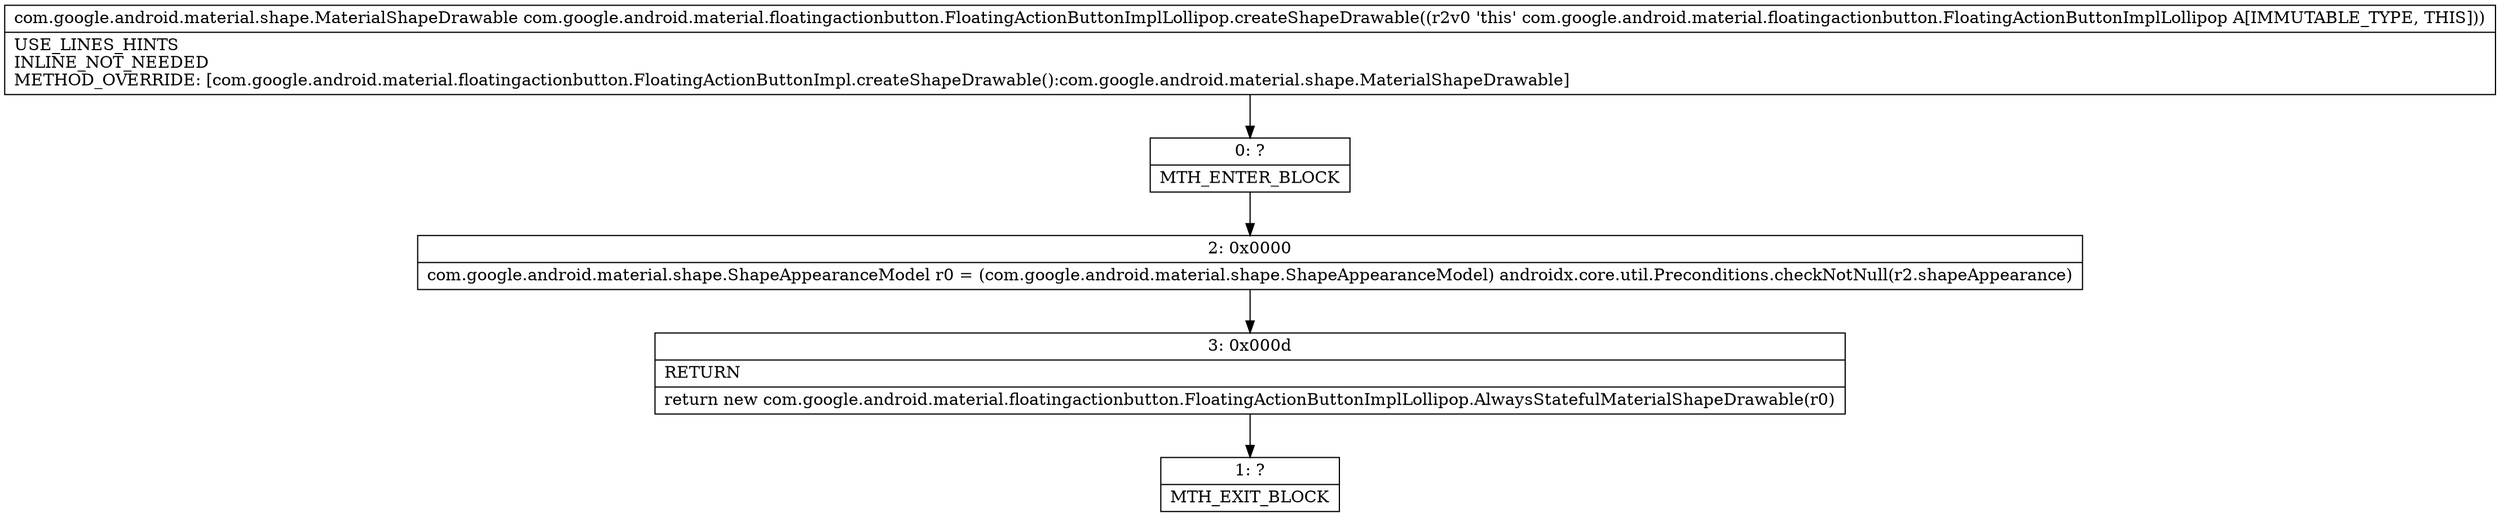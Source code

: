 digraph "CFG forcom.google.android.material.floatingactionbutton.FloatingActionButtonImplLollipop.createShapeDrawable()Lcom\/google\/android\/material\/shape\/MaterialShapeDrawable;" {
Node_0 [shape=record,label="{0\:\ ?|MTH_ENTER_BLOCK\l}"];
Node_2 [shape=record,label="{2\:\ 0x0000|com.google.android.material.shape.ShapeAppearanceModel r0 = (com.google.android.material.shape.ShapeAppearanceModel) androidx.core.util.Preconditions.checkNotNull(r2.shapeAppearance)\l}"];
Node_3 [shape=record,label="{3\:\ 0x000d|RETURN\l|return new com.google.android.material.floatingactionbutton.FloatingActionButtonImplLollipop.AlwaysStatefulMaterialShapeDrawable(r0)\l}"];
Node_1 [shape=record,label="{1\:\ ?|MTH_EXIT_BLOCK\l}"];
MethodNode[shape=record,label="{com.google.android.material.shape.MaterialShapeDrawable com.google.android.material.floatingactionbutton.FloatingActionButtonImplLollipop.createShapeDrawable((r2v0 'this' com.google.android.material.floatingactionbutton.FloatingActionButtonImplLollipop A[IMMUTABLE_TYPE, THIS]))  | USE_LINES_HINTS\lINLINE_NOT_NEEDED\lMETHOD_OVERRIDE: [com.google.android.material.floatingactionbutton.FloatingActionButtonImpl.createShapeDrawable():com.google.android.material.shape.MaterialShapeDrawable]\l}"];
MethodNode -> Node_0;Node_0 -> Node_2;
Node_2 -> Node_3;
Node_3 -> Node_1;
}

